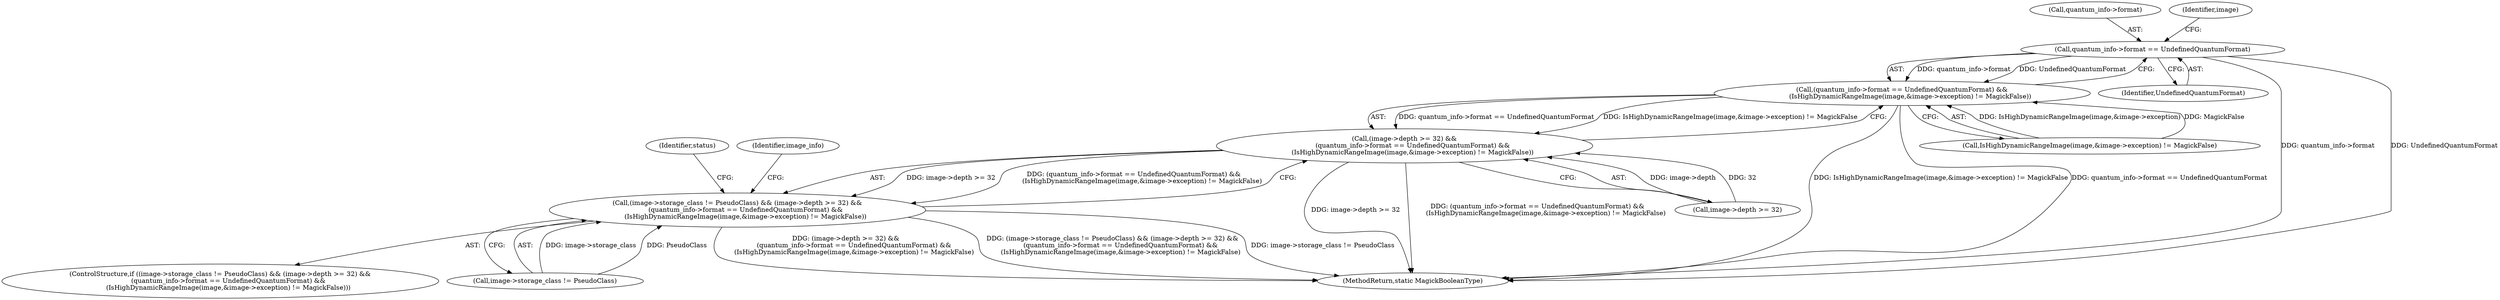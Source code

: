 digraph "0_ImageMagick6_3c53413eb544cc567309b4c86485eae43e956112@pointer" {
"1000445" [label="(Call,quantum_info->format == UndefinedQuantumFormat)"];
"1000444" [label="(Call,(quantum_info->format == UndefinedQuantumFormat) &&\n        (IsHighDynamicRangeImage(image,&image->exception) != MagickFalse))"];
"1000438" [label="(Call,(image->depth >= 32) &&\n        (quantum_info->format == UndefinedQuantumFormat) &&\n        (IsHighDynamicRangeImage(image,&image->exception) != MagickFalse))"];
"1000432" [label="(Call,(image->storage_class != PseudoClass) && (image->depth >= 32) &&\n        (quantum_info->format == UndefinedQuantumFormat) &&\n        (IsHighDynamicRangeImage(image,&image->exception) != MagickFalse))"];
"1000449" [label="(Identifier,UndefinedQuantumFormat)"];
"1002948" [label="(MethodReturn,static MagickBooleanType)"];
"1000438" [label="(Call,(image->depth >= 32) &&\n        (quantum_info->format == UndefinedQuantumFormat) &&\n        (IsHighDynamicRangeImage(image,&image->exception) != MagickFalse))"];
"1000431" [label="(ControlStructure,if ((image->storage_class != PseudoClass) && (image->depth >= 32) &&\n        (quantum_info->format == UndefinedQuantumFormat) &&\n        (IsHighDynamicRangeImage(image,&image->exception) != MagickFalse)))"];
"1000460" [label="(Identifier,status)"];
"1000446" [label="(Call,quantum_info->format)"];
"1000433" [label="(Call,image->storage_class != PseudoClass)"];
"1000445" [label="(Call,quantum_info->format == UndefinedQuantumFormat)"];
"1000452" [label="(Identifier,image)"];
"1000432" [label="(Call,(image->storage_class != PseudoClass) && (image->depth >= 32) &&\n        (quantum_info->format == UndefinedQuantumFormat) &&\n        (IsHighDynamicRangeImage(image,&image->exception) != MagickFalse))"];
"1000482" [label="(Identifier,image_info)"];
"1000444" [label="(Call,(quantum_info->format == UndefinedQuantumFormat) &&\n        (IsHighDynamicRangeImage(image,&image->exception) != MagickFalse))"];
"1000439" [label="(Call,image->depth >= 32)"];
"1000450" [label="(Call,IsHighDynamicRangeImage(image,&image->exception) != MagickFalse)"];
"1000445" -> "1000444"  [label="AST: "];
"1000445" -> "1000449"  [label="CFG: "];
"1000446" -> "1000445"  [label="AST: "];
"1000449" -> "1000445"  [label="AST: "];
"1000452" -> "1000445"  [label="CFG: "];
"1000444" -> "1000445"  [label="CFG: "];
"1000445" -> "1002948"  [label="DDG: quantum_info->format"];
"1000445" -> "1002948"  [label="DDG: UndefinedQuantumFormat"];
"1000445" -> "1000444"  [label="DDG: quantum_info->format"];
"1000445" -> "1000444"  [label="DDG: UndefinedQuantumFormat"];
"1000444" -> "1000438"  [label="AST: "];
"1000444" -> "1000450"  [label="CFG: "];
"1000450" -> "1000444"  [label="AST: "];
"1000438" -> "1000444"  [label="CFG: "];
"1000444" -> "1002948"  [label="DDG: IsHighDynamicRangeImage(image,&image->exception) != MagickFalse"];
"1000444" -> "1002948"  [label="DDG: quantum_info->format == UndefinedQuantumFormat"];
"1000444" -> "1000438"  [label="DDG: quantum_info->format == UndefinedQuantumFormat"];
"1000444" -> "1000438"  [label="DDG: IsHighDynamicRangeImage(image,&image->exception) != MagickFalse"];
"1000450" -> "1000444"  [label="DDG: IsHighDynamicRangeImage(image,&image->exception)"];
"1000450" -> "1000444"  [label="DDG: MagickFalse"];
"1000438" -> "1000432"  [label="AST: "];
"1000438" -> "1000439"  [label="CFG: "];
"1000439" -> "1000438"  [label="AST: "];
"1000432" -> "1000438"  [label="CFG: "];
"1000438" -> "1002948"  [label="DDG: image->depth >= 32"];
"1000438" -> "1002948"  [label="DDG: (quantum_info->format == UndefinedQuantumFormat) &&\n        (IsHighDynamicRangeImage(image,&image->exception) != MagickFalse)"];
"1000438" -> "1000432"  [label="DDG: image->depth >= 32"];
"1000438" -> "1000432"  [label="DDG: (quantum_info->format == UndefinedQuantumFormat) &&\n        (IsHighDynamicRangeImage(image,&image->exception) != MagickFalse)"];
"1000439" -> "1000438"  [label="DDG: image->depth"];
"1000439" -> "1000438"  [label="DDG: 32"];
"1000432" -> "1000431"  [label="AST: "];
"1000432" -> "1000433"  [label="CFG: "];
"1000433" -> "1000432"  [label="AST: "];
"1000460" -> "1000432"  [label="CFG: "];
"1000482" -> "1000432"  [label="CFG: "];
"1000432" -> "1002948"  [label="DDG: (image->depth >= 32) &&\n        (quantum_info->format == UndefinedQuantumFormat) &&\n        (IsHighDynamicRangeImage(image,&image->exception) != MagickFalse)"];
"1000432" -> "1002948"  [label="DDG: (image->storage_class != PseudoClass) && (image->depth >= 32) &&\n        (quantum_info->format == UndefinedQuantumFormat) &&\n        (IsHighDynamicRangeImage(image,&image->exception) != MagickFalse)"];
"1000432" -> "1002948"  [label="DDG: image->storage_class != PseudoClass"];
"1000433" -> "1000432"  [label="DDG: image->storage_class"];
"1000433" -> "1000432"  [label="DDG: PseudoClass"];
}

